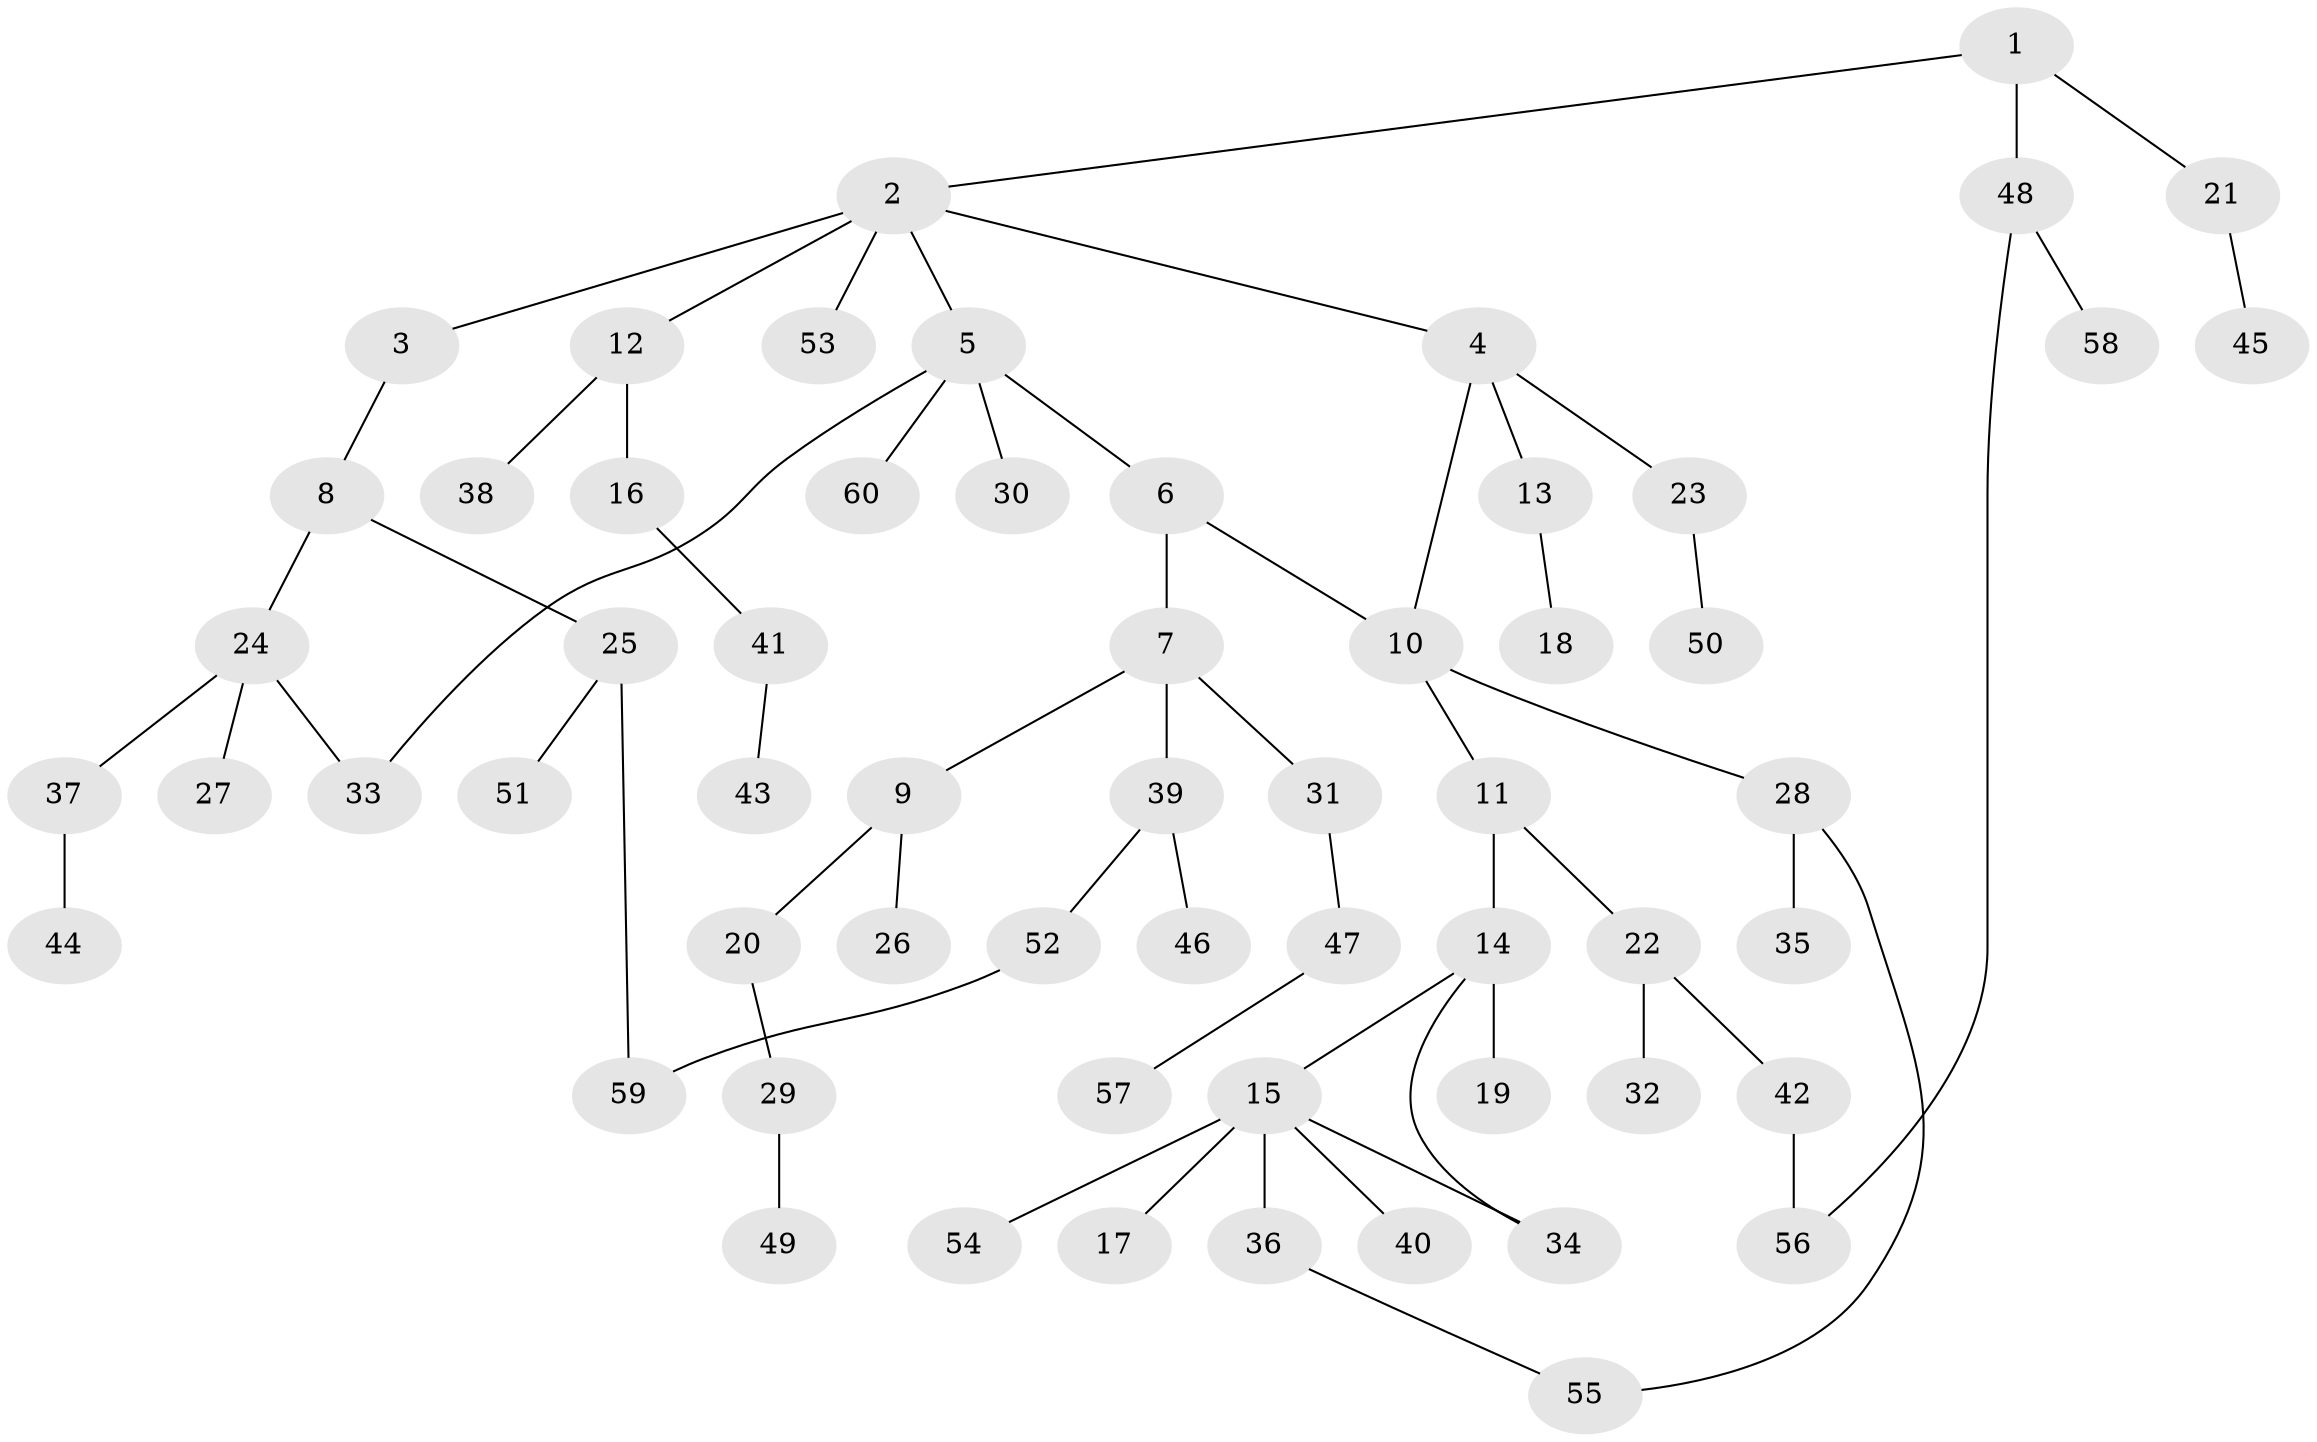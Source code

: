 // Generated by graph-tools (version 1.1) at 2025/01/03/09/25 03:01:05]
// undirected, 60 vertices, 65 edges
graph export_dot {
graph [start="1"]
  node [color=gray90,style=filled];
  1;
  2;
  3;
  4;
  5;
  6;
  7;
  8;
  9;
  10;
  11;
  12;
  13;
  14;
  15;
  16;
  17;
  18;
  19;
  20;
  21;
  22;
  23;
  24;
  25;
  26;
  27;
  28;
  29;
  30;
  31;
  32;
  33;
  34;
  35;
  36;
  37;
  38;
  39;
  40;
  41;
  42;
  43;
  44;
  45;
  46;
  47;
  48;
  49;
  50;
  51;
  52;
  53;
  54;
  55;
  56;
  57;
  58;
  59;
  60;
  1 -- 2;
  1 -- 21;
  1 -- 48;
  2 -- 3;
  2 -- 4;
  2 -- 5;
  2 -- 12;
  2 -- 53;
  3 -- 8;
  4 -- 13;
  4 -- 23;
  4 -- 10;
  5 -- 6;
  5 -- 30;
  5 -- 33;
  5 -- 60;
  6 -- 7;
  6 -- 10;
  7 -- 9;
  7 -- 31;
  7 -- 39;
  8 -- 24;
  8 -- 25;
  9 -- 20;
  9 -- 26;
  10 -- 11;
  10 -- 28;
  11 -- 14;
  11 -- 22;
  12 -- 16;
  12 -- 38;
  13 -- 18;
  14 -- 15;
  14 -- 19;
  14 -- 34;
  15 -- 17;
  15 -- 34;
  15 -- 36;
  15 -- 40;
  15 -- 54;
  16 -- 41;
  20 -- 29;
  21 -- 45;
  22 -- 32;
  22 -- 42;
  23 -- 50;
  24 -- 27;
  24 -- 37;
  24 -- 33;
  25 -- 51;
  25 -- 59;
  28 -- 35;
  28 -- 55;
  29 -- 49;
  31 -- 47;
  36 -- 55;
  37 -- 44;
  39 -- 46;
  39 -- 52;
  41 -- 43;
  42 -- 56;
  47 -- 57;
  48 -- 56;
  48 -- 58;
  52 -- 59;
}
